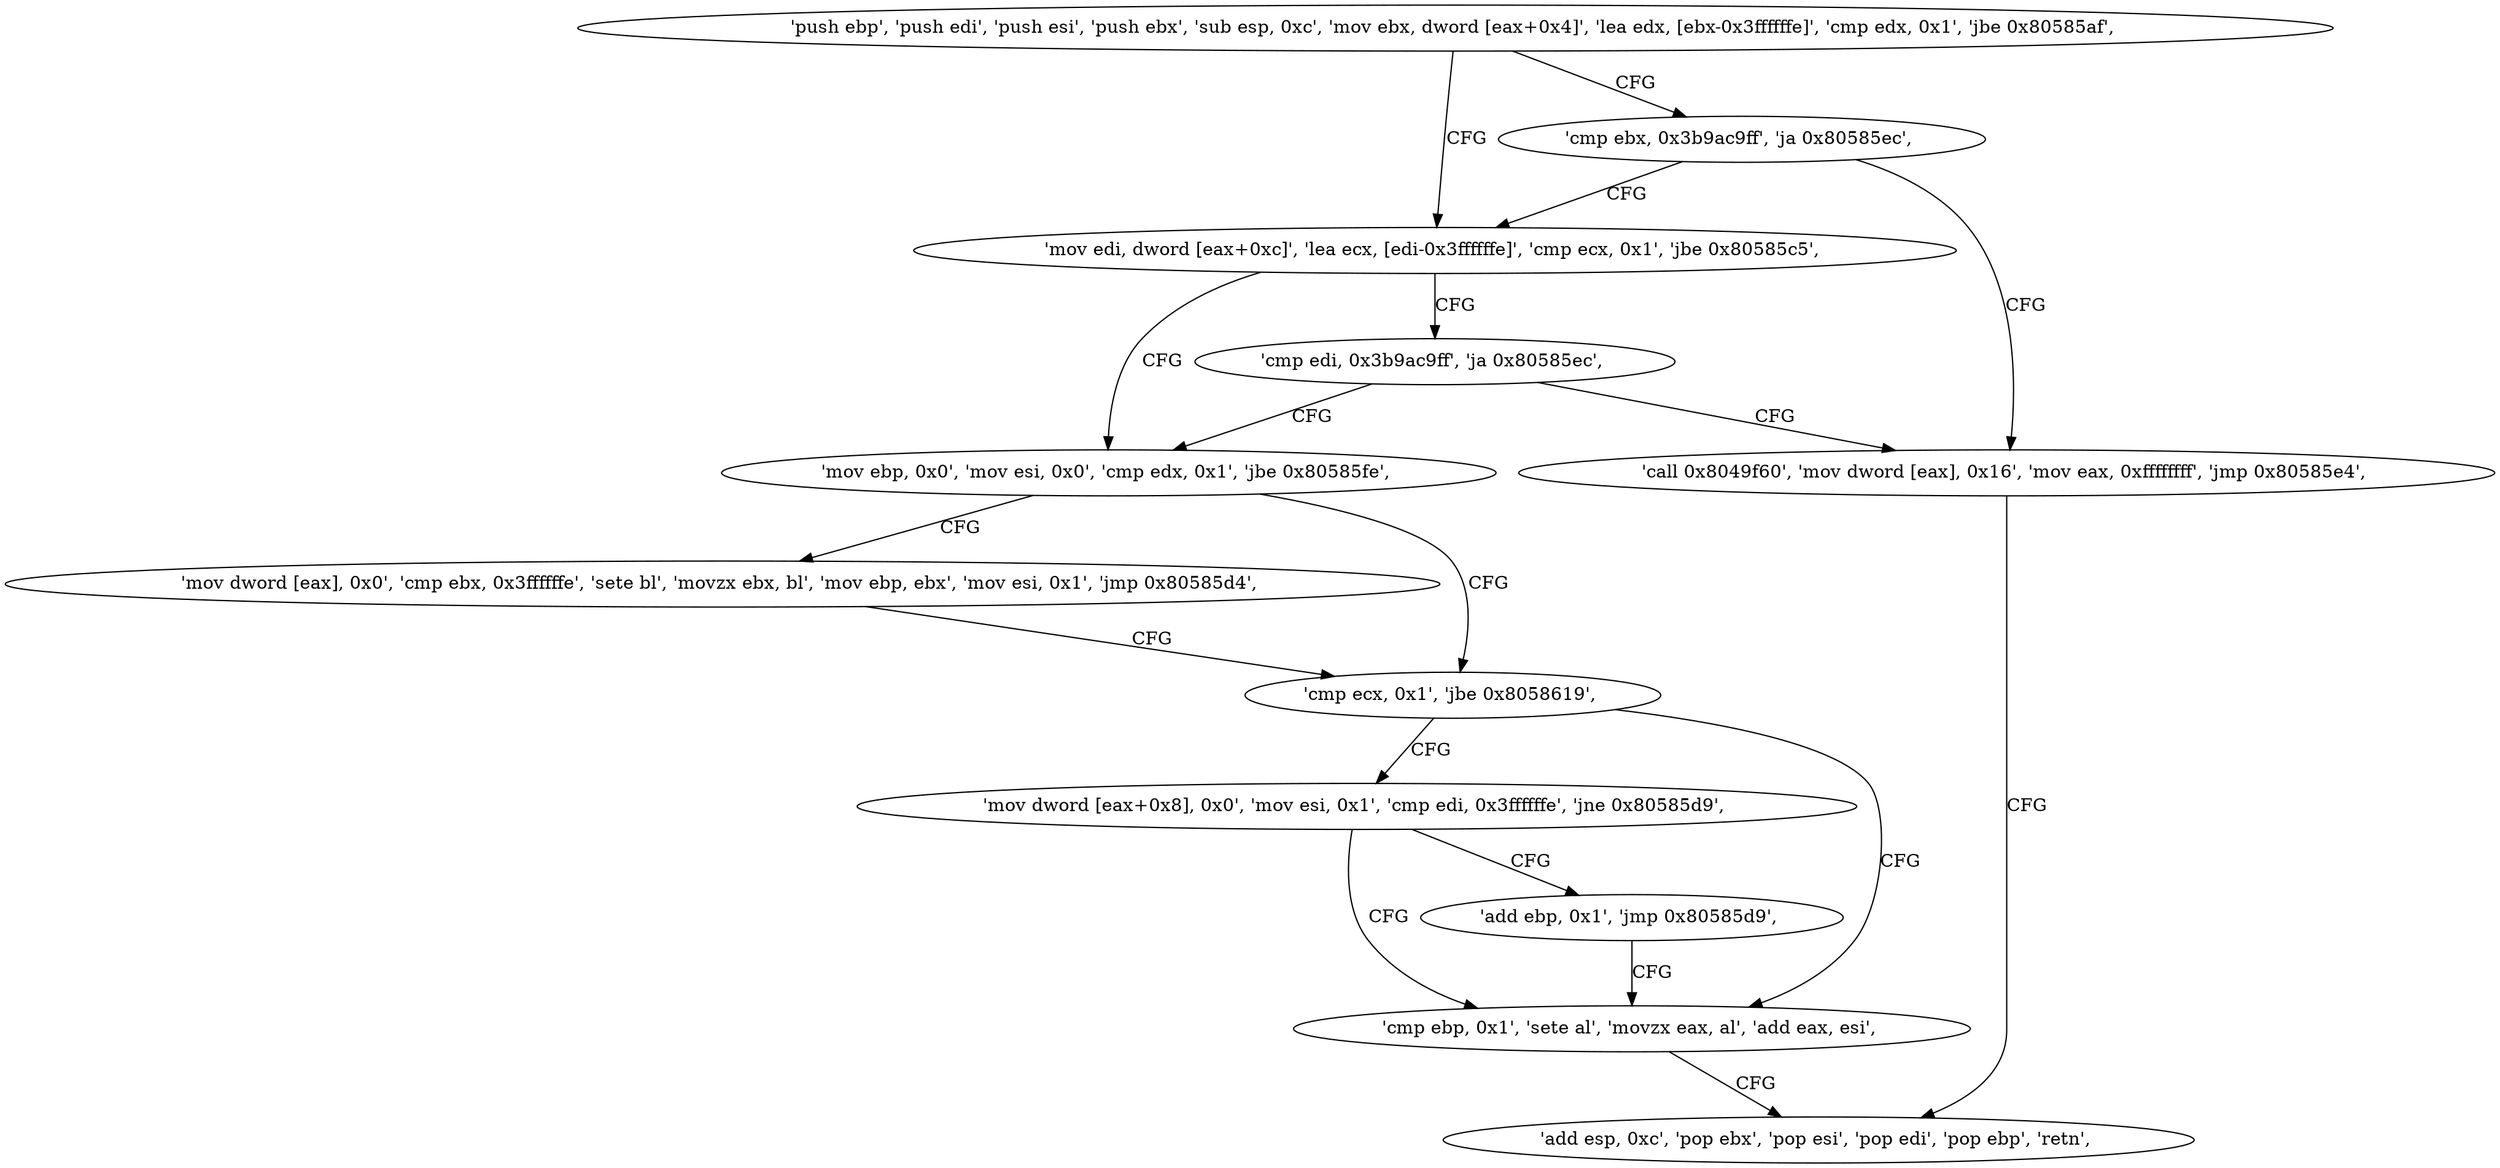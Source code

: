 digraph "func" {
"134579602" [label = "'push ebp', 'push edi', 'push esi', 'push ebx', 'sub esp, 0xc', 'mov ebx, dword [eax+0x4]', 'lea edx, [ebx-0x3ffffffe]', 'cmp edx, 0x1', 'jbe 0x80585af', " ]
"134579631" [label = "'mov edi, dword [eax+0xc]', 'lea ecx, [edi-0x3ffffffe]', 'cmp ecx, 0x1', 'jbe 0x80585c5', " ]
"134579623" [label = "'cmp ebx, 0x3b9ac9ff', 'ja 0x80585ec', " ]
"134579653" [label = "'mov ebp, 0x0', 'mov esi, 0x0', 'cmp edx, 0x1', 'jbe 0x80585fe', " ]
"134579645" [label = "'cmp edi, 0x3b9ac9ff', 'ja 0x80585ec', " ]
"134579692" [label = "'call 0x8049f60', 'mov dword [eax], 0x16', 'mov eax, 0xffffffff', 'jmp 0x80585e4', " ]
"134579710" [label = "'mov dword [eax], 0x0', 'cmp ebx, 0x3ffffffe', 'sete bl', 'movzx ebx, bl', 'mov ebp, ebx', 'mov esi, 0x1', 'jmp 0x80585d4', " ]
"134579668" [label = "'cmp ecx, 0x1', 'jbe 0x8058619', " ]
"134579684" [label = "'add esp, 0xc', 'pop ebx', 'pop esi', 'pop edi', 'pop ebp', 'retn', " ]
"134579737" [label = "'mov dword [eax+0x8], 0x0', 'mov esi, 0x1', 'cmp edi, 0x3ffffffe', 'jne 0x80585d9', " ]
"134579673" [label = "'cmp ebp, 0x1', 'sete al', 'movzx eax, al', 'add eax, esi', " ]
"134579757" [label = "'add ebp, 0x1', 'jmp 0x80585d9', " ]
"134579602" -> "134579631" [ label = "CFG" ]
"134579602" -> "134579623" [ label = "CFG" ]
"134579631" -> "134579653" [ label = "CFG" ]
"134579631" -> "134579645" [ label = "CFG" ]
"134579623" -> "134579692" [ label = "CFG" ]
"134579623" -> "134579631" [ label = "CFG" ]
"134579653" -> "134579710" [ label = "CFG" ]
"134579653" -> "134579668" [ label = "CFG" ]
"134579645" -> "134579692" [ label = "CFG" ]
"134579645" -> "134579653" [ label = "CFG" ]
"134579692" -> "134579684" [ label = "CFG" ]
"134579710" -> "134579668" [ label = "CFG" ]
"134579668" -> "134579737" [ label = "CFG" ]
"134579668" -> "134579673" [ label = "CFG" ]
"134579737" -> "134579673" [ label = "CFG" ]
"134579737" -> "134579757" [ label = "CFG" ]
"134579673" -> "134579684" [ label = "CFG" ]
"134579757" -> "134579673" [ label = "CFG" ]
}
